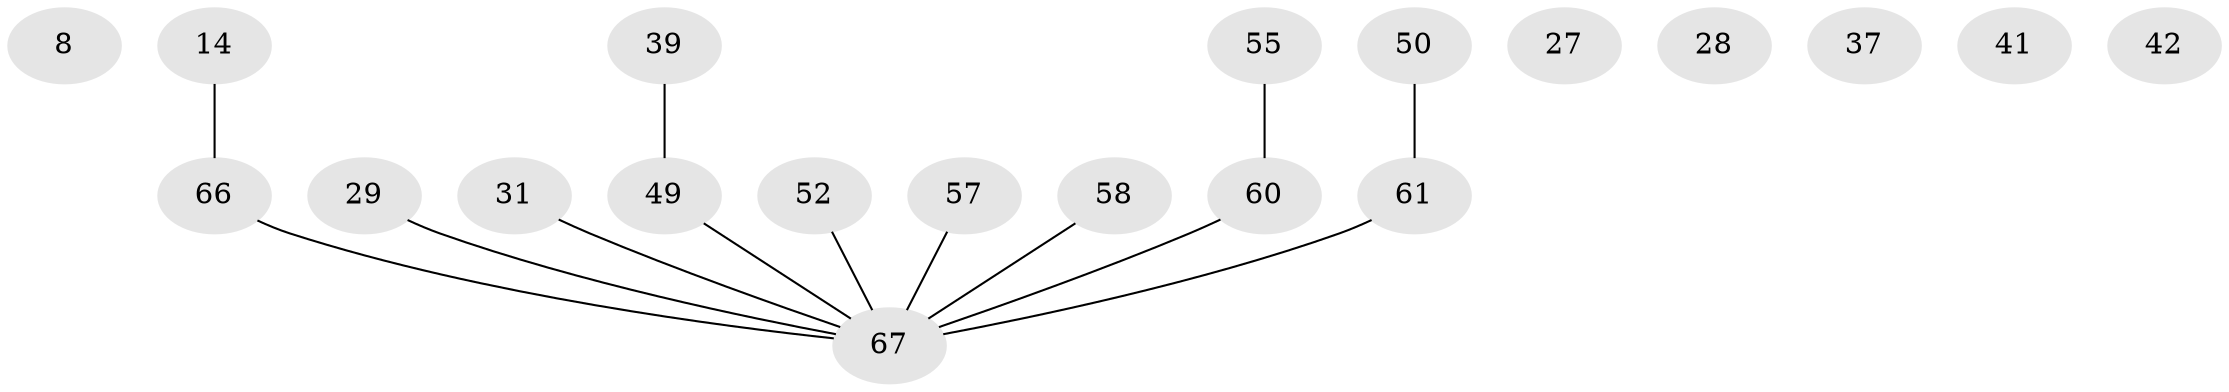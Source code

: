 // original degree distribution, {2: 0.2835820895522388, 5: 0.08955223880597014, 1: 0.16417910447761194, 6: 0.029850746268656716, 3: 0.19402985074626866, 0: 0.08955223880597014, 4: 0.14925373134328357}
// Generated by graph-tools (version 1.1) at 2025/43/03/04/25 21:43:40]
// undirected, 20 vertices, 13 edges
graph export_dot {
graph [start="1"]
  node [color=gray90,style=filled];
  8;
  14;
  27;
  28;
  29;
  31 [super="+23"];
  37;
  39 [super="+22"];
  41;
  42;
  49 [super="+33+44+3"];
  50;
  52;
  55;
  57;
  58 [super="+12"];
  60 [super="+17+59"];
  61 [super="+24"];
  66 [super="+30+62+64"];
  67 [super="+10+13+20+5+65"];
  14 -- 66;
  29 -- 67;
  31 -- 67;
  39 -- 49 [weight=3];
  49 -- 67 [weight=2];
  50 -- 61;
  52 -- 67;
  55 -- 60 [weight=2];
  57 -- 67;
  58 -- 67 [weight=7];
  60 -- 67 [weight=2];
  61 -- 67 [weight=4];
  66 -- 67 [weight=9];
}

